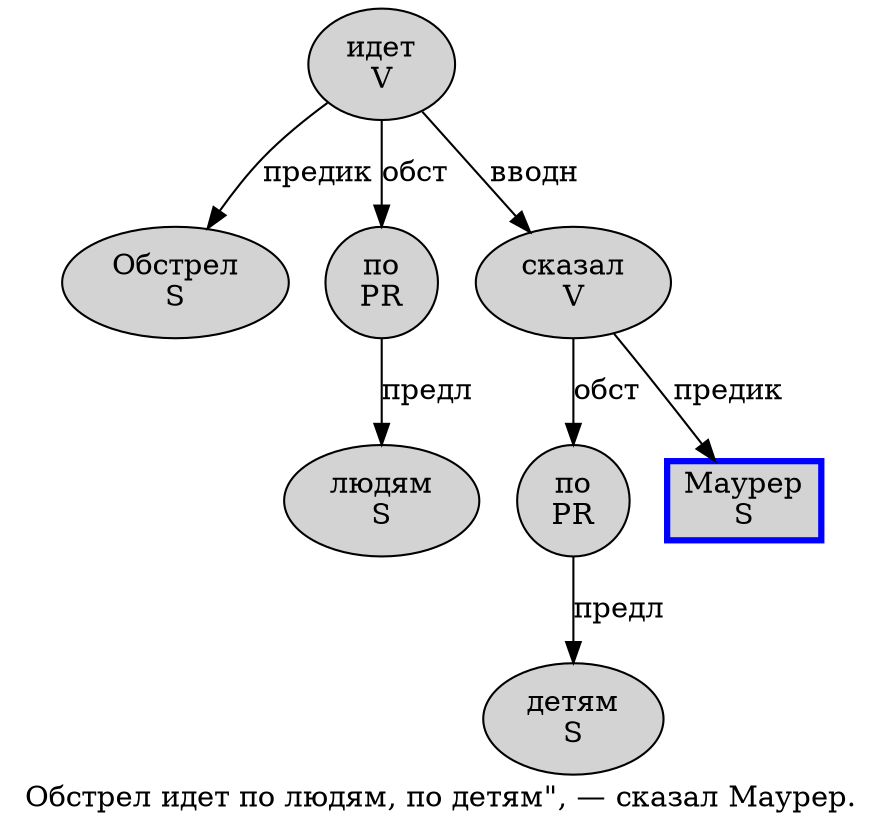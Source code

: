 digraph SENTENCE_1068 {
	graph [label="Обстрел идет по людям, по детям\", — сказал Маурер."]
	node [style=filled]
		0 [label="Обстрел
S" color="" fillcolor=lightgray penwidth=1 shape=ellipse]
		1 [label="идет
V" color="" fillcolor=lightgray penwidth=1 shape=ellipse]
		2 [label="по
PR" color="" fillcolor=lightgray penwidth=1 shape=ellipse]
		3 [label="людям
S" color="" fillcolor=lightgray penwidth=1 shape=ellipse]
		5 [label="по
PR" color="" fillcolor=lightgray penwidth=1 shape=ellipse]
		6 [label="детям
S" color="" fillcolor=lightgray penwidth=1 shape=ellipse]
		10 [label="сказал
V" color="" fillcolor=lightgray penwidth=1 shape=ellipse]
		11 [label="Маурер
S" color=blue fillcolor=lightgray penwidth=3 shape=box]
			5 -> 6 [label="предл"]
			10 -> 5 [label="обст"]
			10 -> 11 [label="предик"]
			2 -> 3 [label="предл"]
			1 -> 0 [label="предик"]
			1 -> 2 [label="обст"]
			1 -> 10 [label="вводн"]
}